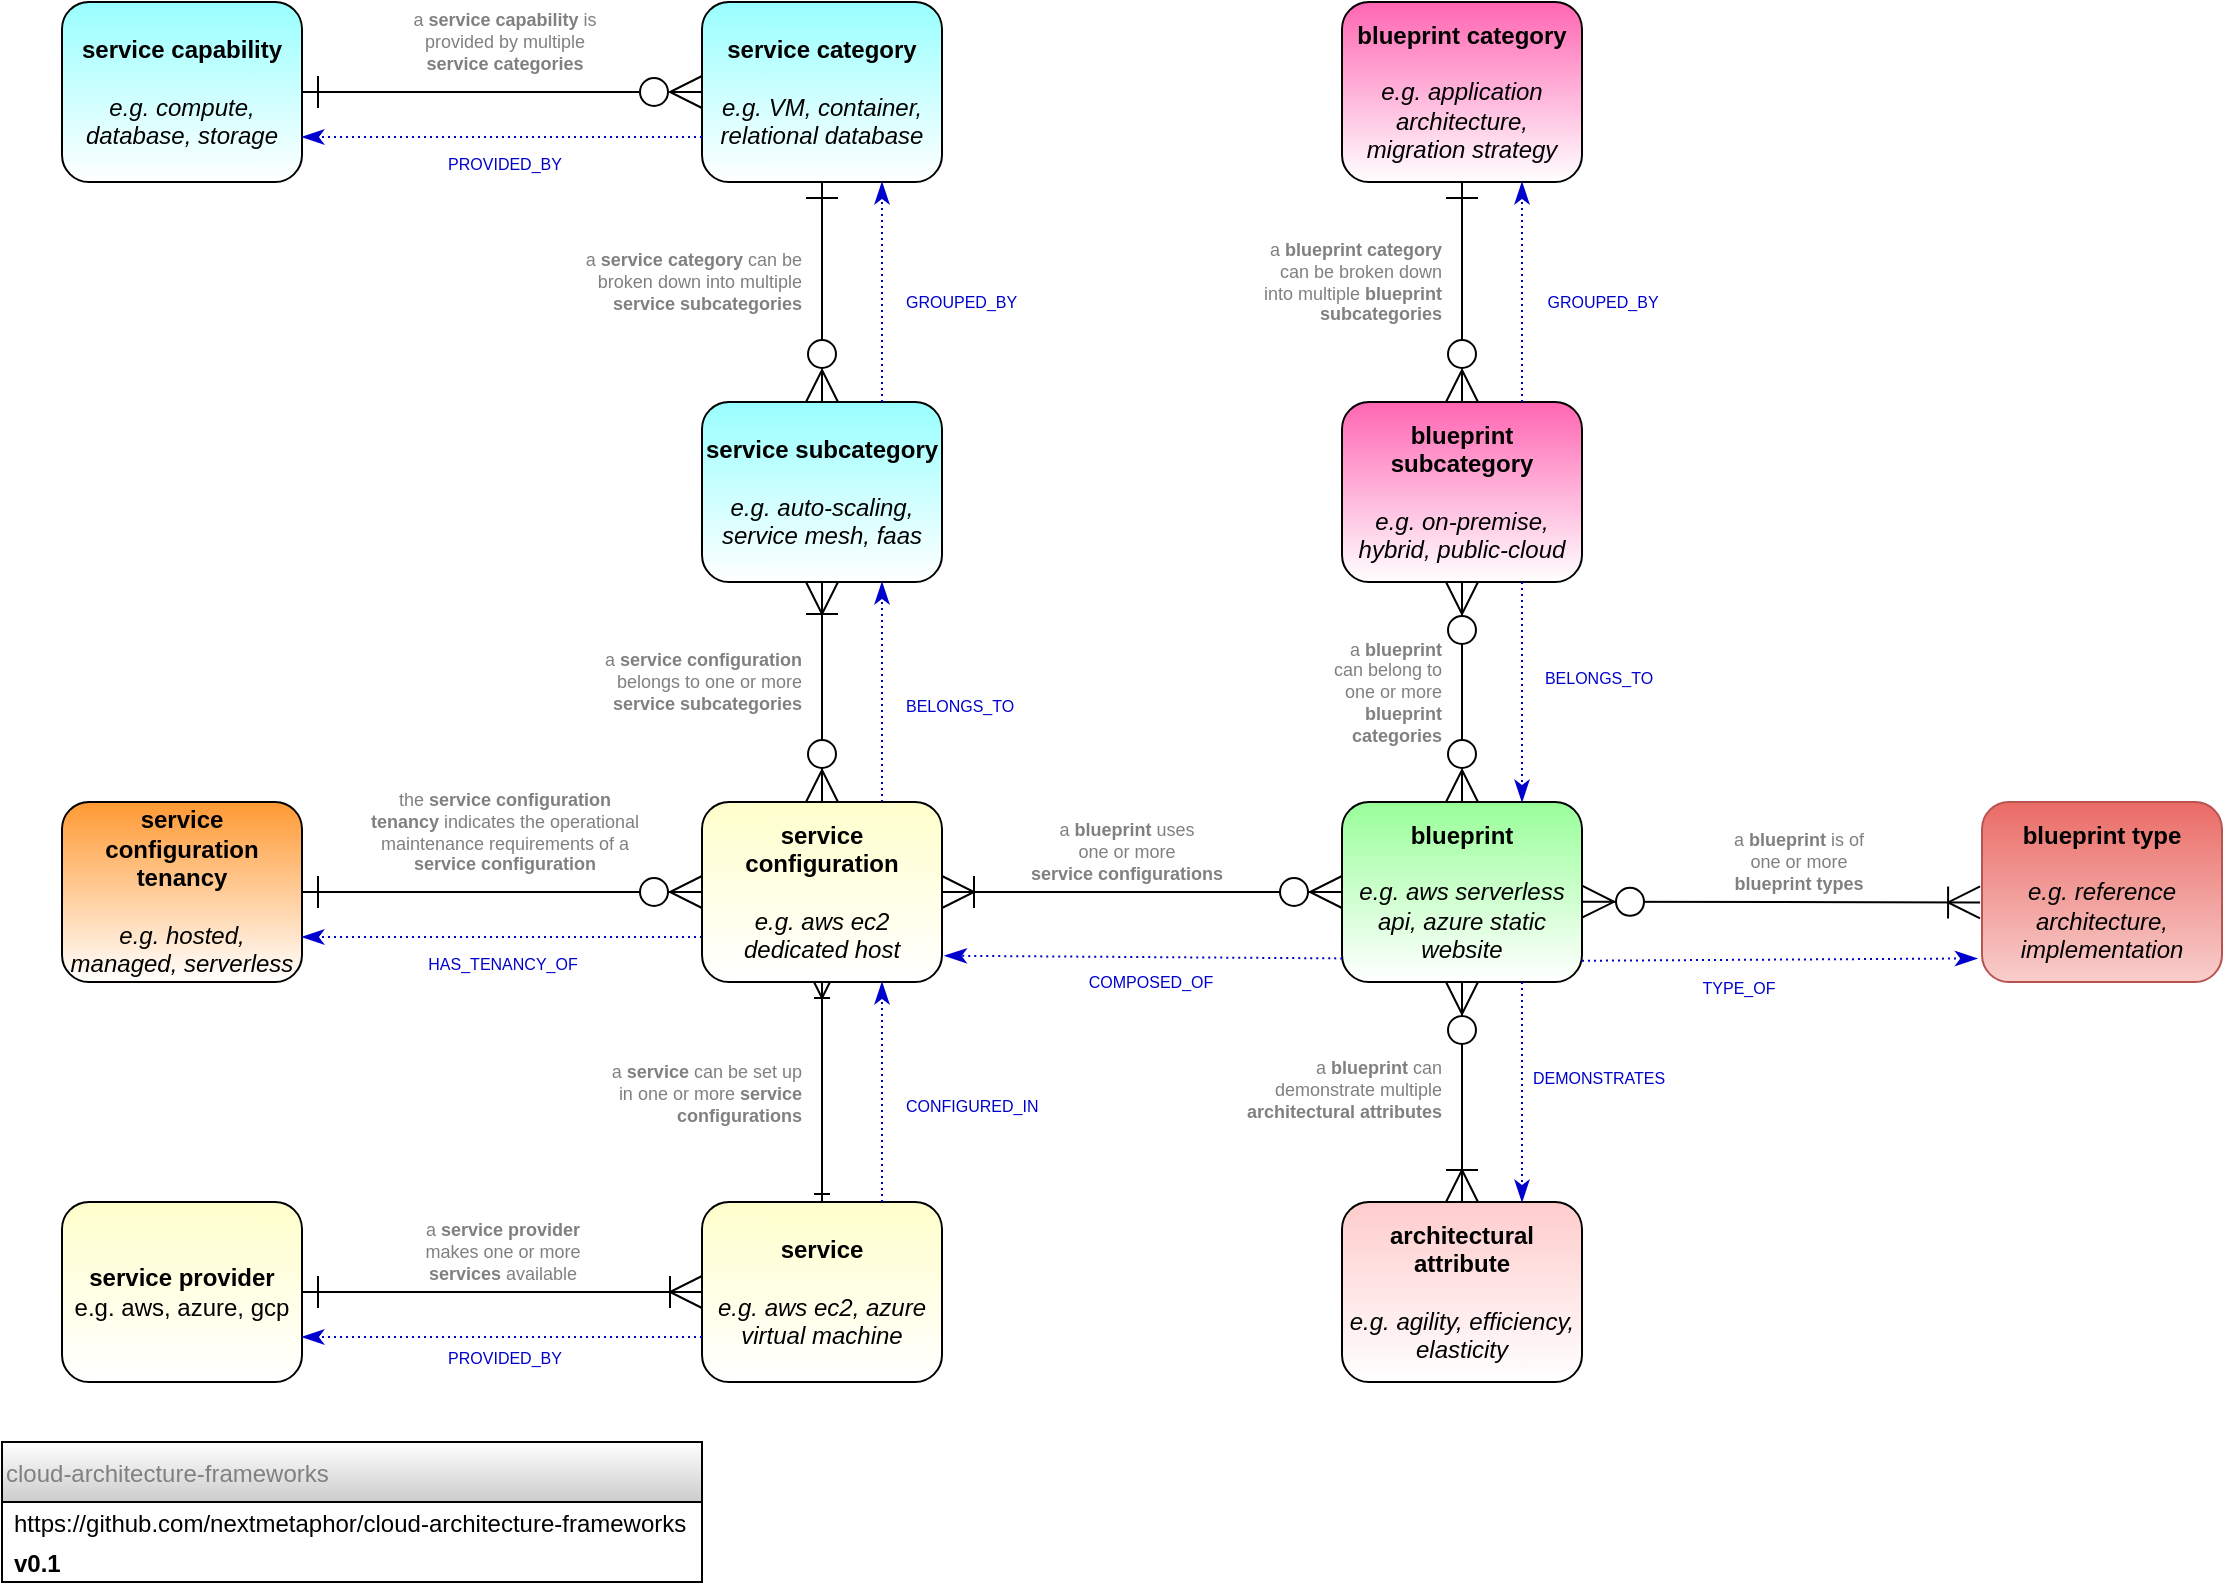 <mxfile version="21.1.2" type="device">
  <diagram id="tQGysi6CgKIW6x-cguvs" name="Page-1">
    <mxGraphModel dx="1392" dy="974" grid="1" gridSize="10" guides="1" tooltips="1" connect="1" arrows="1" fold="1" page="1" pageScale="1" pageWidth="1169" pageHeight="827" math="0" shadow="0">
      <root>
        <mxCell id="0" />
        <mxCell id="1" parent="0" />
        <mxCell id="7HndMyKj8QvqNjYQU4Xc-1" value="&lt;b&gt;architectural attribute&lt;/b&gt;&lt;br&gt;&lt;br&gt;&lt;i&gt;e.g. agility, efficiency, elasticity&lt;/i&gt;" style="rounded=1;whiteSpace=wrap;html=1;hachureGap=4;pointerEvents=0;gradientDirection=north;gradientColor=#FFCCCC;" parent="1" vertex="1">
          <mxGeometry x="680" y="630" width="120" height="90" as="geometry" />
        </mxCell>
        <mxCell id="7HndMyKj8QvqNjYQU4Xc-5" style="edgeStyle=none;curved=1;rounded=0;orthogonalLoop=1;jettySize=auto;html=1;exitX=0.5;exitY=1;exitDx=0;exitDy=0;entryX=0.5;entryY=0;entryDx=0;entryDy=0;endArrow=ERzeroToMany;startSize=14;endSize=14;sourcePerimeterSpacing=8;targetPerimeterSpacing=8;strokeColor=default;endFill=0;startArrow=ERone;startFill=0;" parent="1" source="7HndMyKj8QvqNjYQU4Xc-3" target="7HndMyKj8QvqNjYQU4Xc-4" edge="1">
          <mxGeometry relative="1" as="geometry" />
        </mxCell>
        <mxCell id="7HndMyKj8QvqNjYQU4Xc-18" value="&lt;span style=&quot;font-size: 9px&quot;&gt;a &lt;b style=&quot;font-size: 9px&quot;&gt;service&amp;nbsp;&lt;/b&gt;&lt;/span&gt;&lt;span style=&quot;font-size: 9px&quot;&gt;&lt;b style=&quot;font-size: 9px&quot;&gt;category&amp;nbsp;&lt;/b&gt;&lt;/span&gt;&lt;span style=&quot;font-size: 9px&quot;&gt;can&amp;nbsp;&lt;/span&gt;&lt;span style=&quot;font-size: 9px&quot;&gt;be&lt;br&gt;broken down&amp;nbsp;&lt;/span&gt;&lt;span style=&quot;font-size: 9px&quot;&gt;into multiple&lt;br&gt;&lt;/span&gt;&lt;b style=&quot;font-size: 9px&quot;&gt;service subcategories&lt;/b&gt;" style="edgeLabel;html=1;align=right;verticalAlign=middle;resizable=0;points=[];fontColor=#808080;fontSize=9;" parent="7HndMyKj8QvqNjYQU4Xc-5" vertex="1" connectable="0">
          <mxGeometry x="0.014" relative="1" as="geometry">
            <mxPoint x="-10" y="-6" as="offset" />
          </mxGeometry>
        </mxCell>
        <mxCell id="7HndMyKj8QvqNjYQU4Xc-3" value="&lt;b&gt;service category&lt;br&gt;&lt;/b&gt;&lt;br&gt;&lt;i&gt;e.g. VM, container, relational database&lt;/i&gt;" style="rounded=1;whiteSpace=wrap;html=1;hachureGap=4;pointerEvents=0;gradientDirection=north;gradientColor=#99FFFF;" parent="1" vertex="1">
          <mxGeometry x="360" y="30" width="120" height="90" as="geometry" />
        </mxCell>
        <mxCell id="7HndMyKj8QvqNjYQU4Xc-4" value="&lt;b&gt;service subcategory&lt;br&gt;&lt;/b&gt;&lt;br&gt;&lt;i&gt;e.g. auto-scaling, service mesh, faas&lt;/i&gt;" style="rounded=1;whiteSpace=wrap;html=1;hachureGap=4;pointerEvents=0;gradientDirection=north;gradientColor=#99FFFF;" parent="1" vertex="1">
          <mxGeometry x="360" y="230" width="120" height="90" as="geometry" />
        </mxCell>
        <mxCell id="7HndMyKj8QvqNjYQU4Xc-14" style="edgeStyle=none;curved=1;rounded=0;orthogonalLoop=1;jettySize=auto;html=1;exitX=1;exitY=0.5;exitDx=0;exitDy=0;entryX=0;entryY=0.5;entryDx=0;entryDy=0;fontColor=#808080;startArrow=ERone;startFill=0;endArrow=ERoneToMany;endFill=0;startSize=14;endSize=14;sourcePerimeterSpacing=8;targetPerimeterSpacing=8;strokeColor=default;" parent="1" source="7HndMyKj8QvqNjYQU4Xc-6" target="7HndMyKj8QvqNjYQU4Xc-7" edge="1">
          <mxGeometry relative="1" as="geometry" />
        </mxCell>
        <mxCell id="7HndMyKj8QvqNjYQU4Xc-19" value="&lt;span style=&quot;text-align: left; font-size: 9px;&quot;&gt;a &lt;b style=&quot;font-size: 9px;&quot;&gt;service&amp;nbsp;&lt;/b&gt;&lt;/span&gt;&lt;b style=&quot;text-align: left; font-size: 9px;&quot;&gt;provider&lt;br style=&quot;font-size: 9px;&quot;&gt;&lt;/b&gt;&lt;span style=&quot;text-align: left; font-size: 9px;&quot;&gt;makes one or more&lt;/span&gt;&lt;br style=&quot;text-align: left; font-size: 9px;&quot;&gt;&lt;b style=&quot;text-align: left; font-size: 9px;&quot;&gt;services&amp;nbsp;&lt;/b&gt;&lt;span style=&quot;text-align: left; font-size: 9px;&quot;&gt;available&lt;/span&gt;" style="edgeLabel;html=1;align=center;verticalAlign=middle;resizable=0;points=[];fontColor=#808080;fontSize=9;" parent="7HndMyKj8QvqNjYQU4Xc-14" vertex="1" connectable="0">
          <mxGeometry x="-0.004" y="-1" relative="1" as="geometry">
            <mxPoint y="-21" as="offset" />
          </mxGeometry>
        </mxCell>
        <mxCell id="7HndMyKj8QvqNjYQU4Xc-6" value="&lt;b&gt;service provider&lt;/b&gt;&lt;br&gt;e.g. aws, azure, gcp" style="rounded=1;whiteSpace=wrap;html=1;hachureGap=4;pointerEvents=0;gradientDirection=north;gradientColor=#FFFFCC;" parent="1" vertex="1">
          <mxGeometry x="40" y="630" width="120" height="90" as="geometry" />
        </mxCell>
        <mxCell id="7HndMyKj8QvqNjYQU4Xc-8" style="edgeStyle=none;curved=1;rounded=0;orthogonalLoop=1;jettySize=auto;html=1;exitX=0.5;exitY=0;exitDx=0;exitDy=0;entryX=0.5;entryY=1;entryDx=0;entryDy=0;startArrow=ERzeroToMany;startFill=1;endArrow=ERoneToMany;endFill=0;startSize=14;endSize=14;sourcePerimeterSpacing=8;targetPerimeterSpacing=8;strokeColor=default;" parent="1" source="pJmnZP81nvWvkJ18_rHC-1" target="7HndMyKj8QvqNjYQU4Xc-4" edge="1">
          <mxGeometry relative="1" as="geometry" />
        </mxCell>
        <mxCell id="7HndMyKj8QvqNjYQU4Xc-17" value="&lt;span style=&quot;font-size: 9px&quot;&gt;a&amp;nbsp;&lt;/span&gt;&lt;b style=&quot;font-size: 9px&quot;&gt;service configuration&lt;br&gt;&lt;/b&gt;&lt;span style=&quot;font-size: 9px&quot;&gt;belongs&amp;nbsp;&lt;/span&gt;&lt;span style=&quot;font-size: 9px&quot;&gt;to one or more&lt;/span&gt;&lt;br style=&quot;font-size: 9px&quot;&gt;&lt;b style=&quot;font-size: 9px&quot;&gt;service subcategories&lt;/b&gt;" style="edgeLabel;html=1;align=right;verticalAlign=middle;resizable=0;points=[];fontColor=#808080;fontSize=9;" parent="7HndMyKj8QvqNjYQU4Xc-8" vertex="1" connectable="0">
          <mxGeometry x="-0.092" relative="1" as="geometry">
            <mxPoint x="-10" y="-10" as="offset" />
          </mxGeometry>
        </mxCell>
        <mxCell id="1vP4PZKoB5woguFQUKt3-3" style="edgeStyle=none;curved=1;rounded=0;orthogonalLoop=1;jettySize=auto;html=1;exitX=0;exitY=0.5;exitDx=0;exitDy=0;entryX=1;entryY=0.5;entryDx=0;entryDy=0;endArrow=ERone;endFill=0;startSize=14;endSize=14;sourcePerimeterSpacing=8;targetPerimeterSpacing=8;startArrow=ERzeroToMany;startFill=1;" parent="1" source="pJmnZP81nvWvkJ18_rHC-1" target="1vP4PZKoB5woguFQUKt3-1" edge="1">
          <mxGeometry relative="1" as="geometry" />
        </mxCell>
        <mxCell id="1vP4PZKoB5woguFQUKt3-4" value="&lt;span style=&quot;color: rgb(128 , 128 , 128) ; font-size: 9px&quot;&gt;the &lt;b&gt;service configuration&lt;br&gt;&lt;/b&gt;&lt;/span&gt;&lt;span style=&quot;color: rgb(128 , 128 , 128) ; font-size: 9px&quot;&gt;&lt;b&gt;tenancy&amp;nbsp;&lt;/b&gt;&lt;/span&gt;&lt;span style=&quot;color: rgb(128 , 128 , 128) ; font-size: 9px&quot;&gt;indicates the operational&lt;br&gt;maintenance requirements&amp;nbsp;&lt;/span&gt;&lt;span style=&quot;color: rgb(128 , 128 , 128) ; font-size: 9px&quot;&gt;of a&lt;br&gt;&lt;/span&gt;&lt;b style=&quot;color: rgb(128 , 128 , 128) ; font-size: 9px&quot;&gt;service configuration&lt;/b&gt;" style="edgeLabel;html=1;align=center;verticalAlign=middle;resizable=0;points=[];fontSize=9;" parent="1vP4PZKoB5woguFQUKt3-3" vertex="1" connectable="0">
          <mxGeometry x="0.286" y="1" relative="1" as="geometry">
            <mxPoint x="29" y="-31" as="offset" />
          </mxGeometry>
        </mxCell>
        <mxCell id="pJmnZP81nvWvkJ18_rHC-2" value="&lt;span style=&quot;color: rgba(0 , 0 , 0 , 0) ; font-family: monospace ; font-size: 0px ; background-color: rgb(248 , 249 , 250)&quot;&gt;fdsfds&lt;/span&gt;" style="edgeStyle=orthogonalEdgeStyle;rounded=0;orthogonalLoop=1;jettySize=auto;html=1;entryX=0.5;entryY=1;entryDx=0;entryDy=0;endArrow=ERoneToMany;endFill=0;startArrow=ERone;startFill=0;" parent="1" source="7HndMyKj8QvqNjYQU4Xc-7" target="pJmnZP81nvWvkJ18_rHC-1" edge="1">
          <mxGeometry relative="1" as="geometry" />
        </mxCell>
        <mxCell id="pJmnZP81nvWvkJ18_rHC-6" value="&lt;div style=&quot;font-size: 9px&quot;&gt;&lt;font style=&quot;font-size: 9px&quot; color=&quot;#808080&quot;&gt;a &lt;b&gt;service&amp;nbsp;&lt;/b&gt;&lt;/font&gt;&lt;span style=&quot;color: rgb(128 , 128 , 128)&quot;&gt;can be set up&lt;/span&gt;&lt;/div&gt;&lt;div style=&quot;font-size: 9px&quot;&gt;&lt;font style=&quot;font-size: 9px&quot; color=&quot;#808080&quot;&gt;in one or more&amp;nbsp;&lt;/font&gt;&lt;b style=&quot;color: rgb(128 , 128 , 128)&quot;&gt;service&lt;/b&gt;&lt;/div&gt;&lt;div style=&quot;font-size: 9px&quot;&gt;&lt;font style=&quot;font-size: 9px&quot; color=&quot;#808080&quot;&gt;&lt;b&gt;configurations&lt;/b&gt;&lt;/font&gt;&lt;/div&gt;" style="edgeLabel;html=1;align=right;verticalAlign=middle;resizable=0;points=[];" parent="pJmnZP81nvWvkJ18_rHC-2" vertex="1" connectable="0">
          <mxGeometry x="0.233" y="1" relative="1" as="geometry">
            <mxPoint x="-9" y="14" as="offset" />
          </mxGeometry>
        </mxCell>
        <mxCell id="7HndMyKj8QvqNjYQU4Xc-7" value="&lt;b&gt;service&lt;/b&gt;&lt;br&gt;&lt;br&gt;&lt;i&gt;e.g. aws ec2, azure virtual machine&lt;/i&gt;" style="rounded=1;whiteSpace=wrap;html=1;hachureGap=4;pointerEvents=0;gradientDirection=north;gradientColor=#FFFFCC;" parent="1" vertex="1">
          <mxGeometry x="360" y="630" width="120" height="90" as="geometry" />
        </mxCell>
        <mxCell id="7HndMyKj8QvqNjYQU4Xc-21" style="edgeStyle=none;curved=1;rounded=0;orthogonalLoop=1;jettySize=auto;html=1;exitX=0;exitY=0.5;exitDx=0;exitDy=0;entryX=1;entryY=0.5;entryDx=0;entryDy=0;fontColor=#808080;startArrow=ERzeroToMany;startFill=1;endArrow=ERoneToMany;endFill=0;startSize=14;endSize=14;sourcePerimeterSpacing=8;targetPerimeterSpacing=8;strokeColor=default;" parent="1" source="7HndMyKj8QvqNjYQU4Xc-16" target="pJmnZP81nvWvkJ18_rHC-1" edge="1">
          <mxGeometry relative="1" as="geometry" />
        </mxCell>
        <mxCell id="7HndMyKj8QvqNjYQU4Xc-22" value="&lt;span style=&quot;text-align: left ; font-size: 9px&quot;&gt;a&amp;nbsp;&lt;/span&gt;&lt;b style=&quot;text-align: left ; font-size: 9px&quot;&gt;blueprint&lt;/b&gt;&lt;span style=&quot;text-align: left ; font-size: 9px&quot;&gt;&amp;nbsp;uses&lt;br style=&quot;font-size: 9px&quot;&gt;&lt;/span&gt;one or more&lt;br style=&quot;text-align: left ; font-size: 9px&quot;&gt;&lt;b style=&quot;text-align: left ; font-size: 9px&quot;&gt;service configurations&lt;br style=&quot;font-size: 9px&quot;&gt;&lt;/b&gt;" style="edgeLabel;html=1;align=center;verticalAlign=middle;resizable=0;points=[];fontColor=#808080;fontSize=9;" parent="7HndMyKj8QvqNjYQU4Xc-21" vertex="1" connectable="0">
          <mxGeometry x="0.078" relative="1" as="geometry">
            <mxPoint y="-20" as="offset" />
          </mxGeometry>
        </mxCell>
        <mxCell id="7HndMyKj8QvqNjYQU4Xc-23" style="edgeStyle=none;curved=1;rounded=0;orthogonalLoop=1;jettySize=auto;html=1;exitX=0.5;exitY=1;exitDx=0;exitDy=0;entryX=0.5;entryY=0;entryDx=0;entryDy=0;fontColor=#808080;startArrow=ERzeroToMany;startFill=1;endArrow=ERoneToMany;endFill=0;startSize=14;endSize=14;sourcePerimeterSpacing=8;targetPerimeterSpacing=8;strokeColor=default;" parent="1" source="7HndMyKj8QvqNjYQU4Xc-16" target="7HndMyKj8QvqNjYQU4Xc-1" edge="1">
          <mxGeometry relative="1" as="geometry" />
        </mxCell>
        <mxCell id="7HndMyKj8QvqNjYQU4Xc-24" value="&lt;span style=&quot;font-size: 9px&quot;&gt;a&amp;nbsp;&lt;/span&gt;&lt;b style=&quot;font-size: 9px&quot;&gt;blueprint&amp;nbsp;&lt;/b&gt;&lt;span style=&quot;font-size: 9px&quot;&gt;can&lt;br&gt;demonstrate&amp;nbsp;&lt;/span&gt;multiple&lt;br style=&quot;font-size: 9px&quot;&gt;&lt;b style=&quot;font-size: 9px&quot;&gt;architectural&amp;nbsp;&lt;/b&gt;&lt;b&gt;attributes&lt;/b&gt;&lt;b style=&quot;font-size: 9px&quot;&gt;&lt;br&gt;&lt;/b&gt;" style="edgeLabel;html=1;align=right;verticalAlign=middle;resizable=0;points=[];fontColor=#808080;fontSize=9;" parent="7HndMyKj8QvqNjYQU4Xc-23" vertex="1" connectable="0">
          <mxGeometry x="0.094" relative="1" as="geometry">
            <mxPoint x="-10" y="-6" as="offset" />
          </mxGeometry>
        </mxCell>
        <mxCell id="7HndMyKj8QvqNjYQU4Xc-16" value="&lt;b&gt;blueprint&lt;/b&gt;&lt;br&gt;&lt;br&gt;&lt;i&gt;e.g. aws serverless api, azure static website&lt;/i&gt;" style="rounded=1;whiteSpace=wrap;html=1;hachureGap=4;pointerEvents=0;gradientDirection=north;gradientColor=#99FF99;" parent="1" vertex="1">
          <mxGeometry x="680" y="430" width="120" height="90" as="geometry" />
        </mxCell>
        <mxCell id="7HndMyKj8QvqNjYQU4Xc-25" value="cloud-architecture-frameworks" style="swimlane;fontStyle=0;childLayout=stackLayout;horizontal=1;startSize=30;horizontalStack=0;resizeParent=1;resizeParentMax=0;resizeLast=0;collapsible=1;marginBottom=0;hachureGap=4;pointerEvents=0;fontColor=#808080;gradientDirection=south;align=left;gradientColor=#CCCCCC;" parent="1" vertex="1">
          <mxGeometry x="10" y="750" width="350" height="70" as="geometry" />
        </mxCell>
        <UserObject label="https://github.com/nextmetaphor/cloud-architecture-frameworks" link="https://github.com/nextmetaphor/cloud-blueprints" id="7HndMyKj8QvqNjYQU4Xc-26">
          <mxCell style="text;strokeColor=none;fillColor=none;align=left;verticalAlign=middle;spacingLeft=4;spacingRight=4;overflow=hidden;points=[[0,0.5],[1,0.5]];portConstraint=eastwest;rotatable=0;fontStyle=0" parent="7HndMyKj8QvqNjYQU4Xc-25" vertex="1">
            <mxGeometry y="30" width="350" height="20" as="geometry" />
          </mxCell>
        </UserObject>
        <mxCell id="7HndMyKj8QvqNjYQU4Xc-27" value="v0.1" style="text;strokeColor=none;fillColor=none;align=left;verticalAlign=middle;spacingLeft=4;spacingRight=4;overflow=hidden;points=[[0,0.5],[1,0.5]];portConstraint=eastwest;rotatable=0;fontStyle=1" parent="7HndMyKj8QvqNjYQU4Xc-25" vertex="1">
          <mxGeometry y="50" width="350" height="20" as="geometry" />
        </mxCell>
        <mxCell id="tQHp0DppnKW2V-ROxdDW-3" style="edgeStyle=none;curved=1;rounded=0;orthogonalLoop=1;jettySize=auto;html=1;exitX=0.5;exitY=1;exitDx=0;exitDy=0;entryX=0.5;entryY=0;entryDx=0;entryDy=0;endArrow=ERzeroToMany;startSize=14;endSize=14;sourcePerimeterSpacing=8;targetPerimeterSpacing=8;endFill=0;startArrow=ERone;startFill=0;" parent="1" source="tQHp0DppnKW2V-ROxdDW-1" target="tQHp0DppnKW2V-ROxdDW-2" edge="1">
          <mxGeometry relative="1" as="geometry" />
        </mxCell>
        <mxCell id="tQHp0DppnKW2V-ROxdDW-4" value="&lt;span style=&quot;color: rgb(128 , 128 , 128) ; font-size: 9px&quot;&gt;a&amp;nbsp;&lt;b style=&quot;font-size: 9px&quot;&gt;blueprint&amp;nbsp;&lt;/b&gt;&lt;/span&gt;&lt;span style=&quot;color: rgb(128 , 128 , 128) ; font-size: 9px&quot;&gt;&lt;span style=&quot;font-size: 9px&quot;&gt;&lt;b&gt;category&lt;br&gt;&lt;/b&gt;&lt;/span&gt;&lt;/span&gt;&lt;span style=&quot;color: rgb(128 , 128 , 128) ; font-size: 9px&quot;&gt;can&amp;nbsp;&lt;/span&gt;&lt;span style=&quot;color: rgb(128 , 128 , 128) ; font-size: 9px&quot;&gt;be broken down&lt;br style=&quot;font-size: 9px&quot;&gt;&lt;/span&gt;&lt;span style=&quot;color: rgb(128 , 128 , 128) ; font-size: 9px&quot;&gt;into multiple&amp;nbsp;&lt;/span&gt;&lt;b style=&quot;color: rgb(128 , 128 , 128) ; font-size: 9px&quot;&gt;blueprint&lt;br style=&quot;font-size: 9px&quot;&gt;subcategories&lt;/b&gt;" style="edgeLabel;html=1;align=right;verticalAlign=middle;resizable=0;points=[];fontSize=9;" parent="tQHp0DppnKW2V-ROxdDW-3" vertex="1" connectable="0">
          <mxGeometry x="-0.163" y="1" relative="1" as="geometry">
            <mxPoint x="-11" y="4" as="offset" />
          </mxGeometry>
        </mxCell>
        <mxCell id="tQHp0DppnKW2V-ROxdDW-1" value="&lt;b&gt;blueprint category&lt;br&gt;&lt;/b&gt;&lt;br&gt;&lt;i&gt;e.g. application architecture, migration strategy&lt;/i&gt;" style="rounded=1;whiteSpace=wrap;html=1;hachureGap=4;pointerEvents=0;gradientDirection=north;gradientColor=#FF66B3;" parent="1" vertex="1">
          <mxGeometry x="680" y="30" width="120" height="90" as="geometry" />
        </mxCell>
        <mxCell id="tQHp0DppnKW2V-ROxdDW-5" style="edgeStyle=none;curved=1;rounded=0;orthogonalLoop=1;jettySize=auto;html=1;exitX=0.5;exitY=1;exitDx=0;exitDy=0;entryX=0.5;entryY=0;entryDx=0;entryDy=0;startArrow=ERzeroToMany;startFill=1;endArrow=ERzeroToMany;endFill=0;startSize=14;endSize=14;sourcePerimeterSpacing=8;targetPerimeterSpacing=8;" parent="1" source="tQHp0DppnKW2V-ROxdDW-2" target="7HndMyKj8QvqNjYQU4Xc-16" edge="1">
          <mxGeometry relative="1" as="geometry" />
        </mxCell>
        <mxCell id="tQHp0DppnKW2V-ROxdDW-6" value="&lt;span style=&quot;color: rgb(128 , 128 , 128) ; font-size: 9px&quot;&gt;a&amp;nbsp;&lt;/span&gt;&lt;b style=&quot;color: rgb(128 , 128 , 128) ; font-size: 9px&quot;&gt;blueprint&lt;br&gt;&lt;/b&gt;&lt;span style=&quot;color: rgb(128 , 128 , 128) ; font-size: 9px&quot;&gt;can belong&amp;nbsp;&lt;/span&gt;&lt;span style=&quot;color: rgb(128 , 128 , 128) ; font-size: 9px&quot;&gt;to&lt;br&gt;one or more&lt;/span&gt;&lt;br style=&quot;color: rgb(128 , 128 , 128) ; font-size: 9px&quot;&gt;&lt;b style=&quot;color: rgb(128 , 128 , 128) ; font-size: 9px&quot;&gt;blueprint&lt;br&gt;categories&lt;/b&gt;" style="edgeLabel;html=1;align=right;verticalAlign=middle;resizable=0;points=[];fontSize=9;" parent="tQHp0DppnKW2V-ROxdDW-5" vertex="1" connectable="0">
          <mxGeometry x="0.029" y="2" relative="1" as="geometry">
            <mxPoint x="-12" y="-2" as="offset" />
          </mxGeometry>
        </mxCell>
        <mxCell id="tQHp0DppnKW2V-ROxdDW-2" value="&lt;b&gt;blueprint subcategory&lt;br&gt;&lt;/b&gt;&lt;br&gt;&lt;i&gt;e.g. on-premise, hybrid, public-cloud&lt;/i&gt;" style="rounded=1;whiteSpace=wrap;html=1;hachureGap=4;pointerEvents=0;gradientDirection=north;gradientColor=#FF66B3;" parent="1" vertex="1">
          <mxGeometry x="680" y="230" width="120" height="90" as="geometry" />
        </mxCell>
        <mxCell id="1vP4PZKoB5woguFQUKt3-1" value="&lt;b&gt;service configuration tenancy&lt;/b&gt;&lt;br&gt;&lt;br&gt;&lt;i&gt;e.g. hosted, managed, serverless&lt;/i&gt;" style="rounded=1;whiteSpace=wrap;html=1;hachureGap=4;pointerEvents=0;gradientDirection=north;gradientColor=#FF9933;" parent="1" vertex="1">
          <mxGeometry x="40" y="430" width="120" height="90" as="geometry" />
        </mxCell>
        <mxCell id="Z6NyCMgqTLXm415OST0C-1" value="" style="endArrow=classicThin;html=1;startSize=14;endSize=8;sourcePerimeterSpacing=8;targetPerimeterSpacing=8;endFill=1;strokeColor=#0000CC;dashed=1;dashPattern=1 2;entryX=0.75;entryY=1;entryDx=0;entryDy=0;exitX=0.75;exitY=0;exitDx=0;exitDy=0;" parent="1" source="tQHp0DppnKW2V-ROxdDW-2" target="tQHp0DppnKW2V-ROxdDW-1" edge="1">
          <mxGeometry width="50" height="50" relative="1" as="geometry">
            <mxPoint x="780" y="420" as="sourcePoint" />
            <mxPoint x="780" y="320" as="targetPoint" />
          </mxGeometry>
        </mxCell>
        <mxCell id="Z6NyCMgqTLXm415OST0C-2" value="GROUPED_BY" style="edgeLabel;html=1;align=center;verticalAlign=middle;resizable=0;points=[];fontSize=8;fontColor=#0000CC;" parent="Z6NyCMgqTLXm415OST0C-1" vertex="1" connectable="0">
          <mxGeometry x="-0.125" y="-1" relative="1" as="geometry">
            <mxPoint x="39" y="-2" as="offset" />
          </mxGeometry>
        </mxCell>
        <mxCell id="Z6NyCMgqTLXm415OST0C-5" value="" style="endArrow=classicThin;html=1;startSize=14;endSize=8;sourcePerimeterSpacing=8;targetPerimeterSpacing=8;endFill=1;strokeColor=#0000CC;dashed=1;dashPattern=1 2;exitX=0.75;exitY=1;exitDx=0;exitDy=0;entryX=0.75;entryY=0;entryDx=0;entryDy=0;" parent="1" source="tQHp0DppnKW2V-ROxdDW-2" target="7HndMyKj8QvqNjYQU4Xc-16" edge="1">
          <mxGeometry width="50" height="50" relative="1" as="geometry">
            <mxPoint x="780" y="620" as="sourcePoint" />
            <mxPoint x="780" y="430" as="targetPoint" />
          </mxGeometry>
        </mxCell>
        <mxCell id="Z6NyCMgqTLXm415OST0C-6" value="BELONGS_TO" style="edgeLabel;html=1;align=center;verticalAlign=middle;resizable=0;points=[];fontSize=8;fontColor=#0000CC;" parent="Z6NyCMgqTLXm415OST0C-5" vertex="1" connectable="0">
          <mxGeometry x="-0.125" y="-1" relative="1" as="geometry">
            <mxPoint x="39" as="offset" />
          </mxGeometry>
        </mxCell>
        <mxCell id="Z6NyCMgqTLXm415OST0C-7" value="" style="endArrow=classicThin;html=1;startSize=14;endSize=8;sourcePerimeterSpacing=8;targetPerimeterSpacing=8;endFill=1;strokeColor=#0000CC;dashed=1;dashPattern=1 2;entryX=1.011;entryY=0.854;entryDx=0;entryDy=0;entryPerimeter=0;exitX=0.001;exitY=0.869;exitDx=0;exitDy=0;exitPerimeter=0;" parent="1" source="7HndMyKj8QvqNjYQU4Xc-16" target="pJmnZP81nvWvkJ18_rHC-1" edge="1">
          <mxGeometry width="50" height="50" relative="1" as="geometry">
            <mxPoint x="670" y="510" as="sourcePoint" />
            <mxPoint x="490" y="510" as="targetPoint" />
          </mxGeometry>
        </mxCell>
        <mxCell id="Z6NyCMgqTLXm415OST0C-8" value="COMPOSED_OF" style="edgeLabel;html=1;align=center;verticalAlign=middle;resizable=0;points=[];fontSize=8;fontColor=#0000CC;" parent="Z6NyCMgqTLXm415OST0C-7" vertex="1" connectable="0">
          <mxGeometry x="-0.125" y="-1" relative="1" as="geometry">
            <mxPoint x="-9" y="13" as="offset" />
          </mxGeometry>
        </mxCell>
        <mxCell id="Z6NyCMgqTLXm415OST0C-9" value="" style="endArrow=classicThin;html=1;startSize=14;endSize=8;sourcePerimeterSpacing=8;targetPerimeterSpacing=8;endFill=1;strokeColor=#0000CC;dashed=1;dashPattern=1 2;entryX=0.75;entryY=1;entryDx=0;entryDy=0;exitX=0.75;exitY=0;exitDx=0;exitDy=0;" parent="1" source="pJmnZP81nvWvkJ18_rHC-1" target="7HndMyKj8QvqNjYQU4Xc-4" edge="1">
          <mxGeometry width="50" height="50" relative="1" as="geometry">
            <mxPoint x="454" y="420" as="sourcePoint" />
            <mxPoint x="454.0" y="320" as="targetPoint" />
          </mxGeometry>
        </mxCell>
        <mxCell id="Z6NyCMgqTLXm415OST0C-10" value="BELONGS_TO" style="edgeLabel;html=1;align=left;verticalAlign=middle;resizable=0;points=[];fontSize=8;fontColor=#0000CC;" parent="Z6NyCMgqTLXm415OST0C-9" vertex="1" connectable="0">
          <mxGeometry x="-0.125" y="-1" relative="1" as="geometry">
            <mxPoint x="9" as="offset" />
          </mxGeometry>
        </mxCell>
        <mxCell id="Z6NyCMgqTLXm415OST0C-11" value="" style="endArrow=classicThin;html=1;startSize=14;endSize=8;sourcePerimeterSpacing=8;targetPerimeterSpacing=8;endFill=1;strokeColor=#0000CC;dashed=1;dashPattern=1 2;entryX=0.75;entryY=1;entryDx=0;entryDy=0;exitX=0.75;exitY=0;exitDx=0;exitDy=0;" parent="1" source="7HndMyKj8QvqNjYQU4Xc-4" target="7HndMyKj8QvqNjYQU4Xc-3" edge="1">
          <mxGeometry width="50" height="50" relative="1" as="geometry">
            <mxPoint x="179.5" y="390" as="sourcePoint" />
            <mxPoint x="179.5" y="290" as="targetPoint" />
          </mxGeometry>
        </mxCell>
        <mxCell id="Z6NyCMgqTLXm415OST0C-12" value="GROUPED_BY" style="edgeLabel;html=1;align=left;verticalAlign=middle;resizable=0;points=[];fontSize=8;fontColor=#0000CC;" parent="Z6NyCMgqTLXm415OST0C-11" vertex="1" connectable="0">
          <mxGeometry x="-0.125" y="-1" relative="1" as="geometry">
            <mxPoint x="9" y="-2" as="offset" />
          </mxGeometry>
        </mxCell>
        <mxCell id="Z6NyCMgqTLXm415OST0C-13" value="" style="endArrow=classicThin;html=1;startSize=14;endSize=8;sourcePerimeterSpacing=8;targetPerimeterSpacing=8;endFill=1;strokeColor=#0000CC;dashed=1;dashPattern=1 2;entryX=1;entryY=0.75;entryDx=0;entryDy=0;exitX=0;exitY=0.75;exitDx=0;exitDy=0;" parent="1" source="7HndMyKj8QvqNjYQU4Xc-7" target="7HndMyKj8QvqNjYQU4Xc-6" edge="1">
          <mxGeometry width="50" height="50" relative="1" as="geometry">
            <mxPoint x="350" y="690" as="sourcePoint" />
            <mxPoint x="170.0" y="690" as="targetPoint" />
          </mxGeometry>
        </mxCell>
        <mxCell id="Z6NyCMgqTLXm415OST0C-14" value="PROVIDED_BY" style="edgeLabel;html=1;align=center;verticalAlign=middle;resizable=0;points=[];fontSize=8;fontColor=#0000CC;" parent="Z6NyCMgqTLXm415OST0C-13" vertex="1" connectable="0">
          <mxGeometry x="-0.125" y="-1" relative="1" as="geometry">
            <mxPoint x="-12" y="11" as="offset" />
          </mxGeometry>
        </mxCell>
        <mxCell id="Z6NyCMgqTLXm415OST0C-15" value="" style="endArrow=classicThin;html=1;startSize=14;endSize=8;sourcePerimeterSpacing=8;targetPerimeterSpacing=8;endFill=1;strokeColor=#0000CC;dashed=1;dashPattern=1 2;exitX=0.75;exitY=1;exitDx=0;exitDy=0;entryX=0.75;entryY=0;entryDx=0;entryDy=0;" parent="1" source="7HndMyKj8QvqNjYQU4Xc-16" target="7HndMyKj8QvqNjYQU4Xc-1" edge="1">
          <mxGeometry width="50" height="50" relative="1" as="geometry">
            <mxPoint x="780" y="720" as="sourcePoint" />
            <mxPoint x="780" y="820" as="targetPoint" />
          </mxGeometry>
        </mxCell>
        <mxCell id="Z6NyCMgqTLXm415OST0C-16" value="DEMONSTRATES" style="edgeLabel;html=1;align=center;verticalAlign=middle;resizable=0;points=[];fontSize=8;fontColor=#0000CC;" parent="Z6NyCMgqTLXm415OST0C-15" vertex="1" connectable="0">
          <mxGeometry x="-0.125" y="-1" relative="1" as="geometry">
            <mxPoint x="39" as="offset" />
          </mxGeometry>
        </mxCell>
        <mxCell id="Z6NyCMgqTLXm415OST0C-17" value="" style="endArrow=classicThin;html=1;startSize=14;endSize=8;sourcePerimeterSpacing=8;targetPerimeterSpacing=8;endFill=1;strokeColor=#0000CC;dashed=1;dashPattern=1 2;entryX=1;entryY=0.75;entryDx=0;entryDy=0;exitX=0;exitY=0.75;exitDx=0;exitDy=0;" parent="1" source="pJmnZP81nvWvkJ18_rHC-1" target="1vP4PZKoB5woguFQUKt3-1" edge="1">
          <mxGeometry width="50" height="50" relative="1" as="geometry">
            <mxPoint x="461" y="710" as="sourcePoint" />
            <mxPoint x="460" y="820" as="targetPoint" />
          </mxGeometry>
        </mxCell>
        <mxCell id="Z6NyCMgqTLXm415OST0C-18" value="HAS_TENANCY_OF" style="edgeLabel;html=1;align=center;verticalAlign=middle;resizable=0;points=[];fontSize=8;fontColor=#0000CC;" parent="Z6NyCMgqTLXm415OST0C-17" vertex="1" connectable="0">
          <mxGeometry x="-0.125" y="-1" relative="1" as="geometry">
            <mxPoint x="-13" y="14" as="offset" />
          </mxGeometry>
        </mxCell>
        <mxCell id="pJmnZP81nvWvkJ18_rHC-1" value="&lt;b&gt;service configuration&lt;/b&gt;&lt;br&gt;&lt;br&gt;&lt;i&gt;e.g. aws ec2 dedicated host&lt;/i&gt;" style="rounded=1;whiteSpace=wrap;html=1;hachureGap=4;pointerEvents=0;gradientDirection=north;gradientColor=#FFFFCC;" parent="1" vertex="1">
          <mxGeometry x="360" y="430" width="120" height="90" as="geometry" />
        </mxCell>
        <mxCell id="pJmnZP81nvWvkJ18_rHC-7" value="" style="endArrow=classicThin;html=1;startSize=14;endSize=8;sourcePerimeterSpacing=8;targetPerimeterSpacing=8;endFill=1;strokeColor=#0000CC;dashed=1;dashPattern=1 2;entryX=0.75;entryY=1;entryDx=0;entryDy=0;exitX=0.75;exitY=0;exitDx=0;exitDy=0;" parent="1" source="7HndMyKj8QvqNjYQU4Xc-7" target="pJmnZP81nvWvkJ18_rHC-1" edge="1">
          <mxGeometry width="50" height="50" relative="1" as="geometry">
            <mxPoint x="530" y="540" as="sourcePoint" />
            <mxPoint x="530.04" y="660" as="targetPoint" />
          </mxGeometry>
        </mxCell>
        <mxCell id="pJmnZP81nvWvkJ18_rHC-8" value="CONFIGURED_IN" style="edgeLabel;html=1;align=left;verticalAlign=middle;resizable=0;points=[];fontSize=8;fontColor=#0000CC;" parent="pJmnZP81nvWvkJ18_rHC-7" vertex="1" connectable="0">
          <mxGeometry x="-0.125" y="-1" relative="1" as="geometry">
            <mxPoint x="9" as="offset" />
          </mxGeometry>
        </mxCell>
        <mxCell id="PMIgYraOJ39aMgJH5_Yo-1" value="&lt;b&gt;service capability&lt;br&gt;&lt;/b&gt;&lt;br&gt;&lt;i&gt;e.g. compute, database, storage&lt;/i&gt;" style="rounded=1;whiteSpace=wrap;html=1;hachureGap=4;pointerEvents=0;gradientDirection=north;gradientColor=#99FFFF;" parent="1" vertex="1">
          <mxGeometry x="40" y="30" width="120" height="90" as="geometry" />
        </mxCell>
        <mxCell id="PMIgYraOJ39aMgJH5_Yo-3" style="edgeStyle=none;curved=1;rounded=0;orthogonalLoop=1;jettySize=auto;html=1;exitX=1;exitY=0.5;exitDx=0;exitDy=0;entryX=0;entryY=0.5;entryDx=0;entryDy=0;endArrow=ERzeroToMany;startSize=14;endSize=14;sourcePerimeterSpacing=8;targetPerimeterSpacing=8;strokeColor=default;endFill=0;startArrow=ERone;startFill=0;" parent="1" source="PMIgYraOJ39aMgJH5_Yo-1" target="7HndMyKj8QvqNjYQU4Xc-3" edge="1">
          <mxGeometry relative="1" as="geometry">
            <mxPoint x="210" y="180.0" as="sourcePoint" />
            <mxPoint x="210" y="290.0" as="targetPoint" />
          </mxGeometry>
        </mxCell>
        <mxCell id="PMIgYraOJ39aMgJH5_Yo-4" value="&lt;span style=&quot;font-size: 9px&quot;&gt;a &lt;b style=&quot;font-size: 9px&quot;&gt;service&amp;nbsp;&lt;/b&gt;&lt;/span&gt;&lt;span style=&quot;font-size: 9px&quot;&gt;&lt;b style=&quot;font-size: 9px&quot;&gt;capability&amp;nbsp;&lt;/b&gt;&lt;/span&gt;&lt;span style=&quot;font-size: 9px&quot;&gt;is&lt;br&gt;provided&amp;nbsp;&lt;/span&gt;&lt;span style=&quot;font-size: 9px&quot;&gt;by multiple&lt;br&gt;&lt;/span&gt;&lt;b style=&quot;font-size: 9px&quot;&gt;service categories&lt;/b&gt;" style="edgeLabel;html=1;align=center;verticalAlign=middle;resizable=0;points=[];fontColor=#808080;fontSize=9;" parent="PMIgYraOJ39aMgJH5_Yo-3" vertex="1" connectable="0">
          <mxGeometry x="0.014" relative="1" as="geometry">
            <mxPoint x="-1" y="-25" as="offset" />
          </mxGeometry>
        </mxCell>
        <mxCell id="PMIgYraOJ39aMgJH5_Yo-5" value="" style="endArrow=classicThin;html=1;startSize=14;endSize=8;sourcePerimeterSpacing=8;targetPerimeterSpacing=8;endFill=1;strokeColor=#0000CC;dashed=1;dashPattern=1 2;entryX=1;entryY=0.75;entryDx=0;entryDy=0;exitX=0;exitY=0.75;exitDx=0;exitDy=0;" parent="1" source="7HndMyKj8QvqNjYQU4Xc-3" target="PMIgYraOJ39aMgJH5_Yo-1" edge="1">
          <mxGeometry width="50" height="50" relative="1" as="geometry">
            <mxPoint x="180" y="230.0" as="sourcePoint" />
            <mxPoint x="180" y="120.0" as="targetPoint" />
          </mxGeometry>
        </mxCell>
        <mxCell id="PMIgYraOJ39aMgJH5_Yo-6" value="PROVIDED_BY" style="edgeLabel;html=1;align=center;verticalAlign=middle;resizable=0;points=[];fontSize=8;fontColor=#0000CC;" parent="PMIgYraOJ39aMgJH5_Yo-5" vertex="1" connectable="0">
          <mxGeometry x="-0.125" y="-1" relative="1" as="geometry">
            <mxPoint x="-12" y="14" as="offset" />
          </mxGeometry>
        </mxCell>
        <mxCell id="_P77f8p8VdK4cPPlaCW_-1" value="&lt;b&gt;blueprint type&lt;/b&gt;&lt;br&gt;&lt;br&gt;&lt;i&gt;e.g. reference architecture, implementation&lt;br&gt;&lt;/i&gt;" style="rounded=1;whiteSpace=wrap;html=1;hachureGap=4;pointerEvents=0;gradientDirection=north;gradientColor=#ea6b66;fillColor=#f8cecc;strokeColor=#b85450;" parent="1" vertex="1">
          <mxGeometry x="1000" y="430" width="120" height="90" as="geometry" />
        </mxCell>
        <mxCell id="_P77f8p8VdK4cPPlaCW_-2" style="edgeStyle=none;curved=1;rounded=0;orthogonalLoop=1;jettySize=auto;html=1;fontColor=#808080;startArrow=ERzeroToMany;startFill=1;endArrow=ERoneToMany;endFill=0;startSize=14;endSize=14;sourcePerimeterSpacing=8;targetPerimeterSpacing=8;strokeColor=default;entryX=-0.008;entryY=0.558;entryDx=0;entryDy=0;entryPerimeter=0;exitX=1;exitY=0.554;exitDx=0;exitDy=0;exitPerimeter=0;" parent="1" source="7HndMyKj8QvqNjYQU4Xc-16" target="_P77f8p8VdK4cPPlaCW_-1" edge="1">
          <mxGeometry relative="1" as="geometry">
            <mxPoint x="820" y="430" as="sourcePoint" />
            <mxPoint x="800" y="480" as="targetPoint" />
          </mxGeometry>
        </mxCell>
        <mxCell id="_P77f8p8VdK4cPPlaCW_-3" value="&lt;span style=&quot;text-align: left ; font-size: 9px&quot;&gt;a&amp;nbsp;&lt;/span&gt;&lt;b style=&quot;text-align: left ; font-size: 9px&quot;&gt;blueprint&lt;/b&gt;&lt;span style=&quot;text-align: left ; font-size: 9px&quot;&gt;&amp;nbsp;is of&lt;br style=&quot;font-size: 9px&quot;&gt;&lt;/span&gt;one or more&lt;br style=&quot;text-align: left ; font-size: 9px&quot;&gt;&lt;b style=&quot;text-align: left ; font-size: 9px&quot;&gt;blueprint types&lt;br style=&quot;font-size: 9px&quot;&gt;&lt;/b&gt;" style="edgeLabel;html=1;align=center;verticalAlign=middle;resizable=0;points=[];fontColor=#808080;fontSize=9;" parent="_P77f8p8VdK4cPPlaCW_-2" vertex="1" connectable="0">
          <mxGeometry x="0.078" relative="1" as="geometry">
            <mxPoint y="-20" as="offset" />
          </mxGeometry>
        </mxCell>
        <mxCell id="_P77f8p8VdK4cPPlaCW_-4" value="" style="endArrow=classicThin;html=1;startSize=14;endSize=8;sourcePerimeterSpacing=8;targetPerimeterSpacing=8;endFill=1;strokeColor=#0000CC;dashed=1;dashPattern=1 2;exitX=1;exitY=0.882;exitDx=0;exitDy=0;exitPerimeter=0;entryX=-0.02;entryY=0.869;entryDx=0;entryDy=0;entryPerimeter=0;" parent="1" source="7HndMyKj8QvqNjYQU4Xc-16" target="_P77f8p8VdK4cPPlaCW_-1" edge="1">
          <mxGeometry width="50" height="50" relative="1" as="geometry">
            <mxPoint x="690" y="518" as="sourcePoint" />
            <mxPoint x="1000" y="498" as="targetPoint" />
          </mxGeometry>
        </mxCell>
        <mxCell id="_P77f8p8VdK4cPPlaCW_-5" value="TYPE_OF" style="edgeLabel;html=1;align=center;verticalAlign=middle;resizable=0;points=[];fontSize=8;fontColor=#0000CC;" parent="_P77f8p8VdK4cPPlaCW_-4" vertex="1" connectable="0">
          <mxGeometry x="-0.125" y="-1" relative="1" as="geometry">
            <mxPoint x="-9" y="13" as="offset" />
          </mxGeometry>
        </mxCell>
      </root>
    </mxGraphModel>
  </diagram>
</mxfile>
